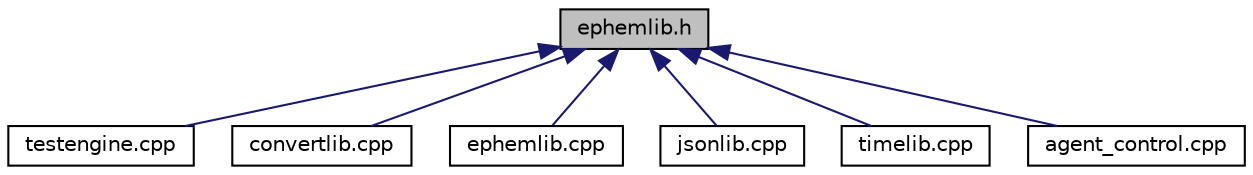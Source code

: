 digraph "ephemlib.h"
{
 // INTERACTIVE_SVG=YES
  edge [fontname="Helvetica",fontsize="10",labelfontname="Helvetica",labelfontsize="10"];
  node [fontname="Helvetica",fontsize="10",shape=record];
  Node34 [label="ephemlib.h",height=0.2,width=0.4,color="black", fillcolor="grey75", style="filled", fontcolor="black"];
  Node34 -> Node35 [dir="back",color="midnightblue",fontsize="10",style="solid",fontname="Helvetica"];
  Node35 [label="testengine.cpp",height=0.2,width=0.4,color="black", fillcolor="white", style="filled",URL="$testengine_8cpp.html",tooltip="Command line simulator. "];
  Node34 -> Node36 [dir="back",color="midnightblue",fontsize="10",style="solid",fontname="Helvetica"];
  Node36 [label="convertlib.cpp",height=0.2,width=0.4,color="black", fillcolor="white", style="filled",URL="$convertlib_8cpp.html",tooltip="Coordinate conversion library source file. "];
  Node34 -> Node37 [dir="back",color="midnightblue",fontsize="10",style="solid",fontname="Helvetica"];
  Node37 [label="ephemlib.cpp",height=0.2,width=0.4,color="black", fillcolor="white", style="filled",URL="$ephemlib_8cpp.html",tooltip="Ephemeris library source file. "];
  Node34 -> Node38 [dir="back",color="midnightblue",fontsize="10",style="solid",fontname="Helvetica"];
  Node38 [label="jsonlib.cpp",height=0.2,width=0.4,color="black", fillcolor="white", style="filled",URL="$jsonlib_8cpp.html",tooltip="JSON support source file. "];
  Node34 -> Node39 [dir="back",color="midnightblue",fontsize="10",style="solid",fontname="Helvetica"];
  Node39 [label="timelib.cpp",height=0.2,width=0.4,color="black", fillcolor="white", style="filled",URL="$timelib_8cpp.html",tooltip="Time handling library source file. "];
  Node34 -> Node40 [dir="back",color="midnightblue",fontsize="10",style="solid",fontname="Helvetica"];
  Node40 [label="agent_control.cpp",height=0.2,width=0.4,color="black", fillcolor="white", style="filled",URL="$agent__control_8cpp.html",tooltip="Agent Control for Satellite Ground Station. "];
}
